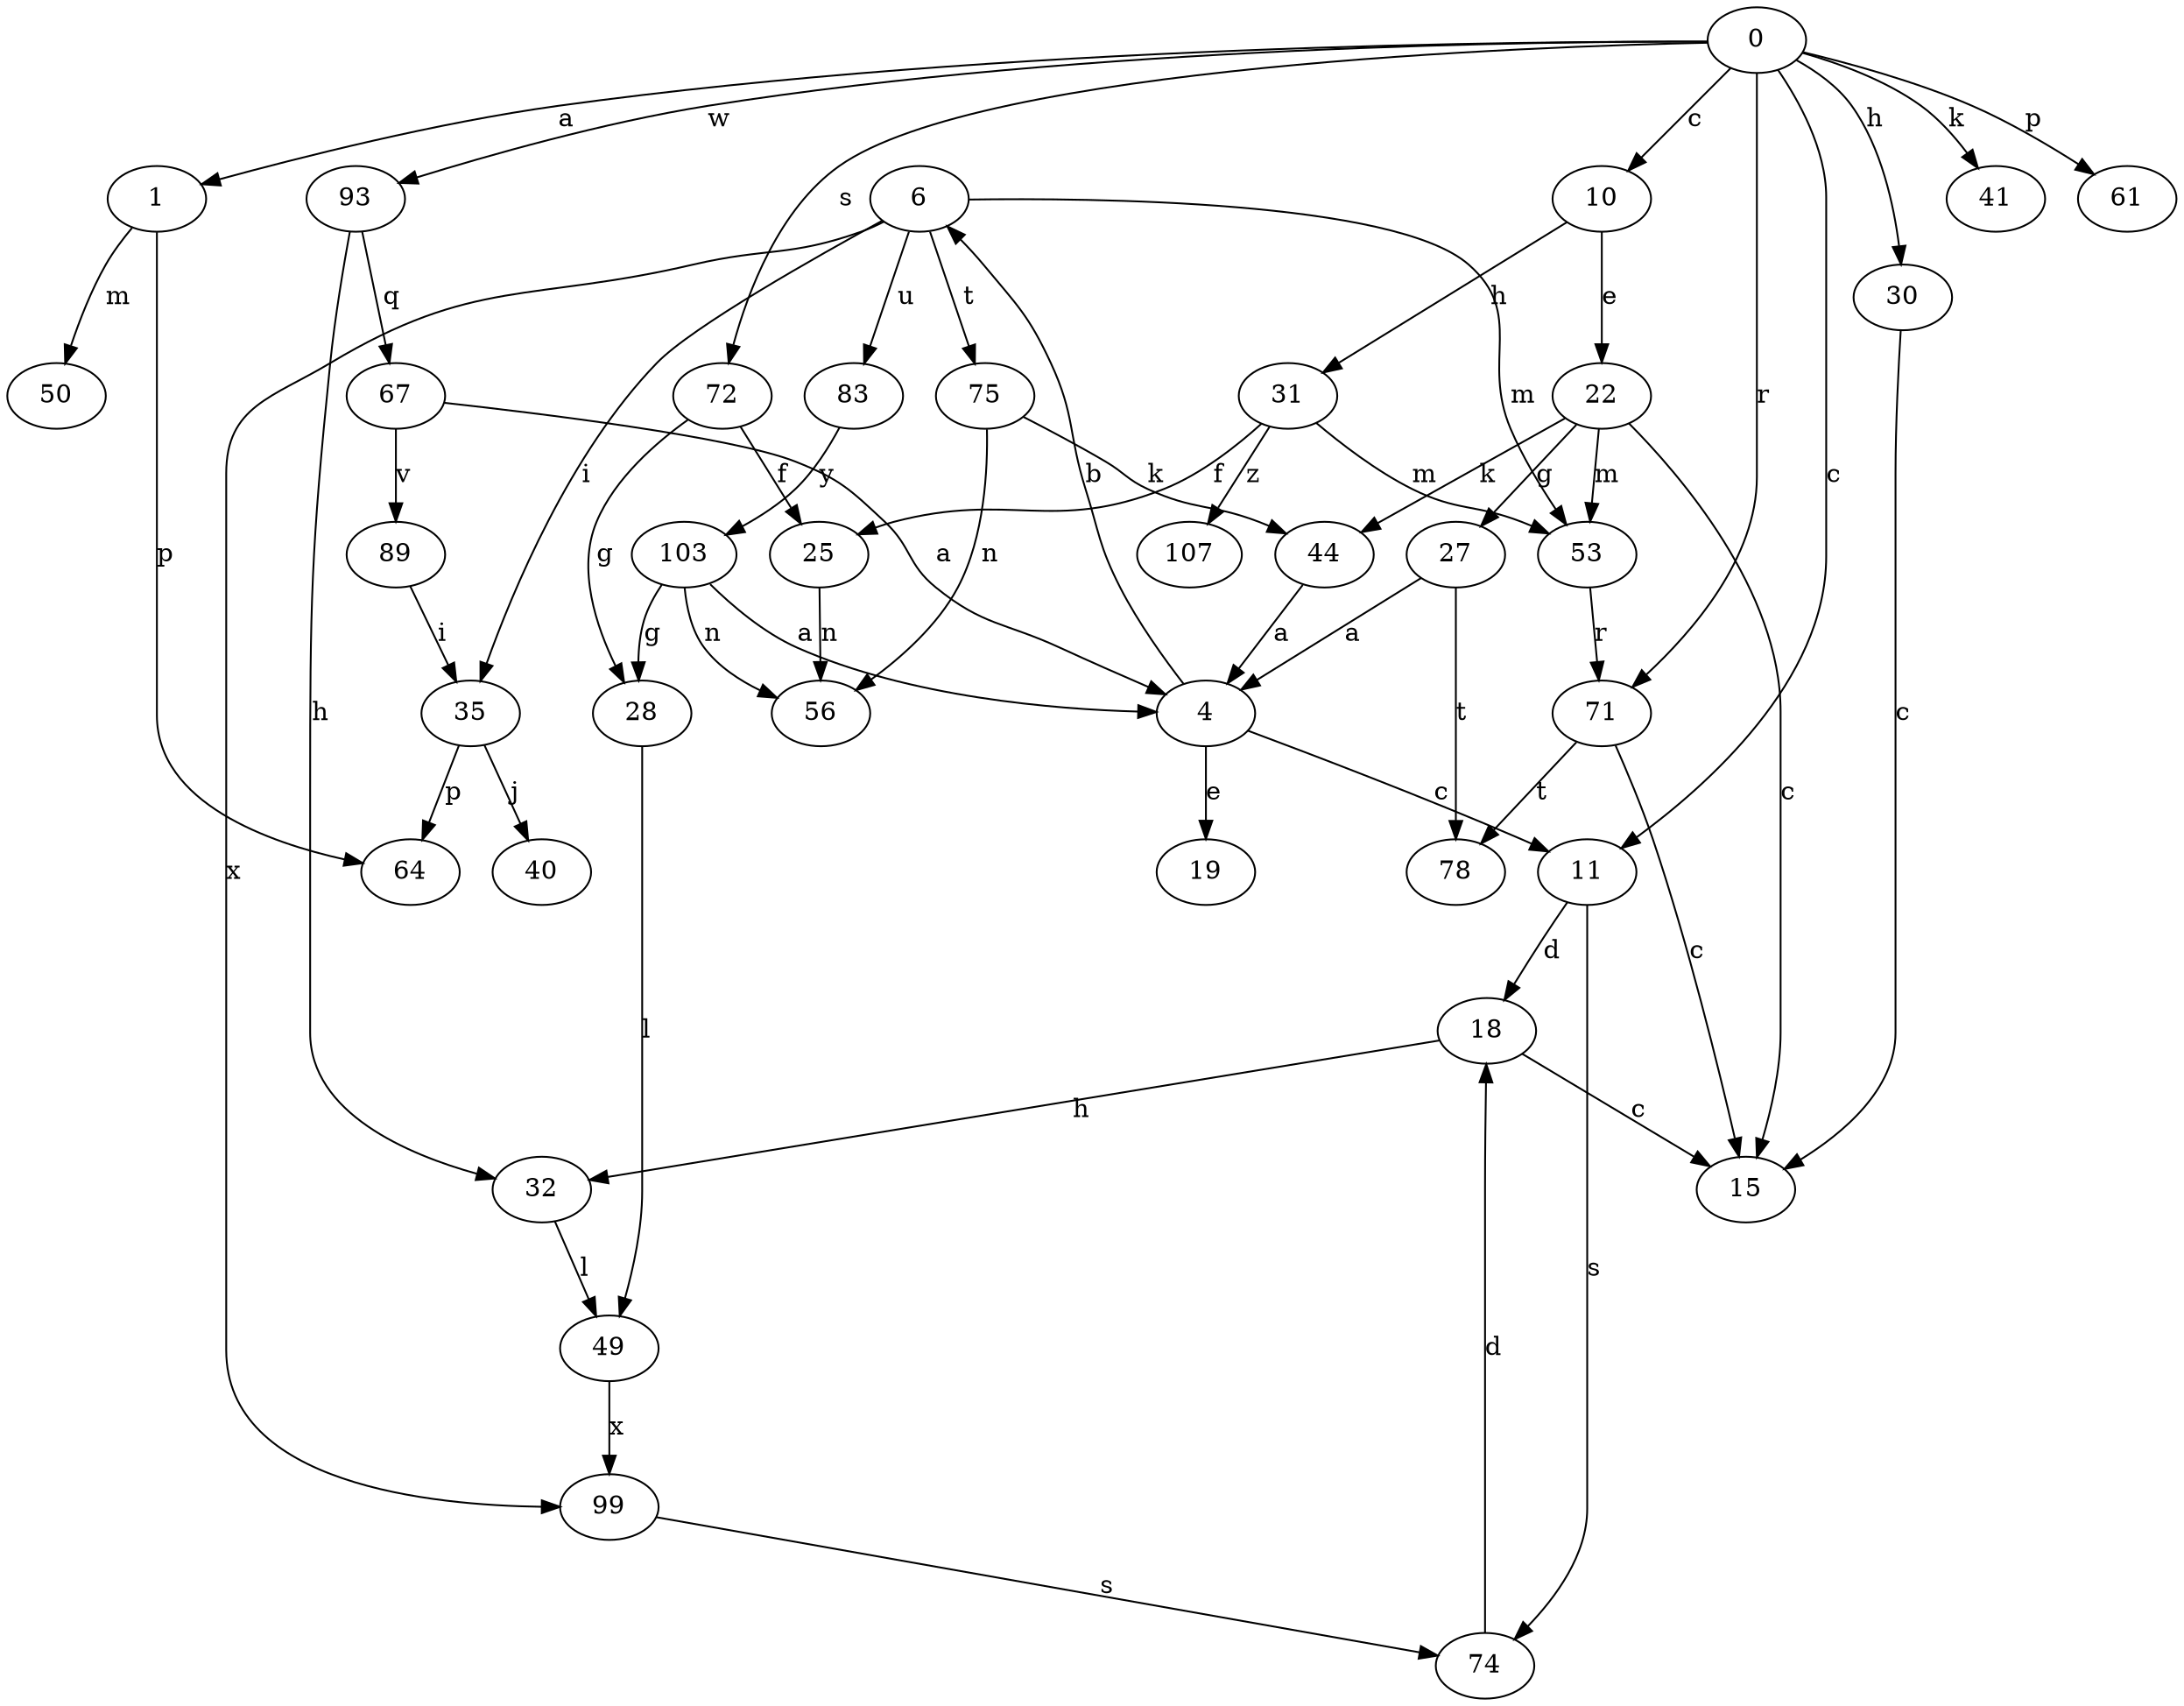 strict digraph  {
1;
4;
6;
10;
11;
15;
18;
19;
22;
25;
27;
28;
30;
31;
32;
35;
0;
40;
41;
44;
49;
50;
53;
56;
61;
64;
67;
71;
72;
74;
75;
78;
83;
89;
93;
99;
103;
107;
1 -> 50  [label=m];
1 -> 64  [label=p];
4 -> 6  [label=b];
4 -> 11  [label=c];
4 -> 19  [label=e];
6 -> 35  [label=i];
6 -> 53  [label=m];
6 -> 75  [label=t];
6 -> 83  [label=u];
6 -> 99  [label=x];
10 -> 22  [label=e];
10 -> 31  [label=h];
11 -> 18  [label=d];
11 -> 74  [label=s];
18 -> 15  [label=c];
18 -> 32  [label=h];
22 -> 15  [label=c];
22 -> 27  [label=g];
22 -> 44  [label=k];
22 -> 53  [label=m];
25 -> 56  [label=n];
27 -> 4  [label=a];
27 -> 78  [label=t];
28 -> 49  [label=l];
30 -> 15  [label=c];
31 -> 25  [label=f];
31 -> 53  [label=m];
31 -> 107  [label=z];
32 -> 49  [label=l];
35 -> 40  [label=j];
35 -> 64  [label=p];
0 -> 1  [label=a];
0 -> 10  [label=c];
0 -> 11  [label=c];
0 -> 30  [label=h];
0 -> 41  [label=k];
0 -> 61  [label=p];
0 -> 71  [label=r];
0 -> 72  [label=s];
0 -> 93  [label=w];
44 -> 4  [label=a];
49 -> 99  [label=x];
53 -> 71  [label=r];
67 -> 4  [label=a];
67 -> 89  [label=v];
71 -> 15  [label=c];
71 -> 78  [label=t];
72 -> 25  [label=f];
72 -> 28  [label=g];
74 -> 18  [label=d];
75 -> 44  [label=k];
75 -> 56  [label=n];
83 -> 103  [label=y];
89 -> 35  [label=i];
93 -> 32  [label=h];
93 -> 67  [label=q];
99 -> 74  [label=s];
103 -> 4  [label=a];
103 -> 28  [label=g];
103 -> 56  [label=n];
}
